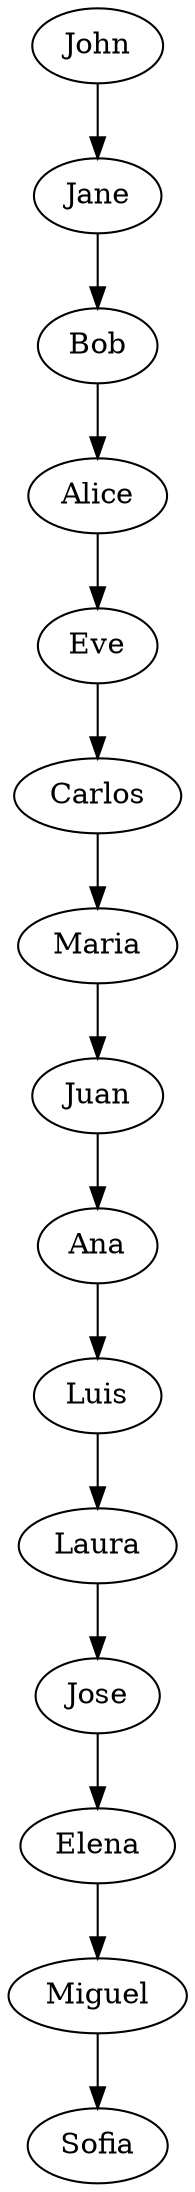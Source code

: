 digraph G {
John [label="John"];
Jane [label="Jane"];
Bob [label="Bob"];
Alice [label="Alice"];
Eve [label="Eve"];
Carlos [label="Carlos"];
Maria [label="Maria"];
Juan [label="Juan"];
Ana [label="Ana"];
Luis [label="Luis"];
Laura [label="Laura"];
Jose [label="Jose"];
Elena [label="Elena"];
Miguel [label="Miguel"];
Sofia [label="Sofia"];
John -> Jane;
Jane -> Bob;
Bob -> Alice;
Alice -> Eve;
Eve -> Carlos;
Carlos -> Maria;
Maria -> Juan;
Juan -> Ana;
Ana -> Luis;
Luis -> Laura;
Laura -> Jose;
Jose -> Elena;
Elena -> Miguel;
Miguel -> Sofia;
}